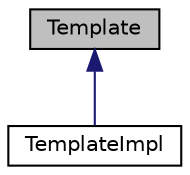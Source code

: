 digraph "Template"
{
 // INTERACTIVE_SVG=YES
  edge [fontname="Helvetica",fontsize="10",labelfontname="Helvetica",labelfontsize="10"];
  node [fontname="Helvetica",fontsize="10",shape=record];
  Node0 [label="Template",height=0.2,width=0.4,color="black", fillcolor="grey75", style="filled", fontcolor="black"];
  Node0 -> Node1 [dir="back",color="midnightblue",fontsize="10",style="solid",fontname="Helvetica"];
  Node1 [label="TemplateImpl",height=0.2,width=0.4,color="black", fillcolor="white", style="filled",URL="$d6/d07/class_template_impl.html",tooltip="Internal class representing the implementation of a template. "];
}
